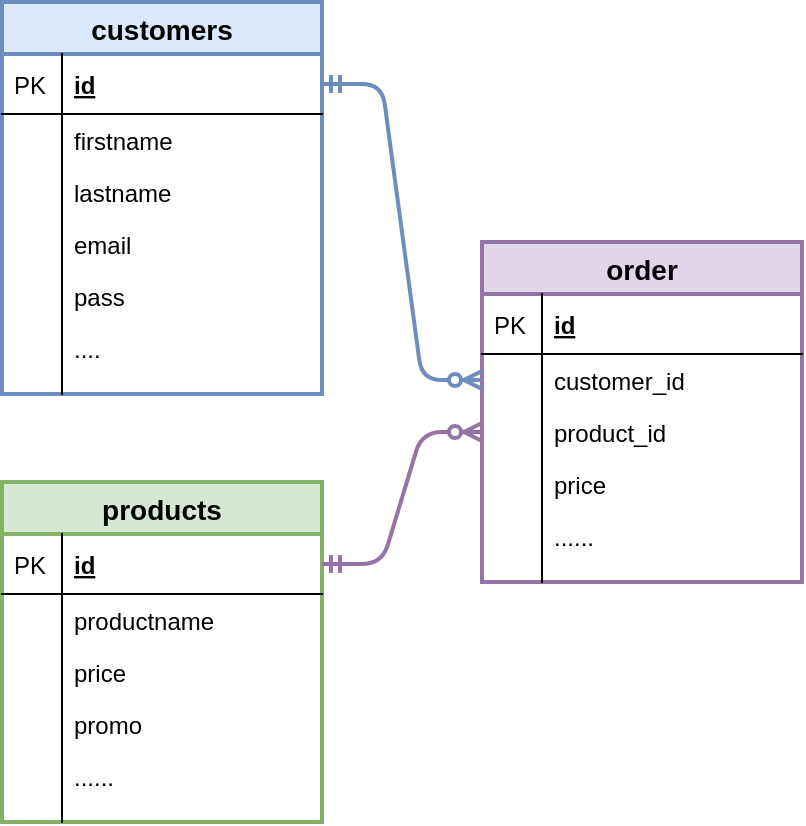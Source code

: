 <mxfile version="12.5.5" type="device"><diagram id="HwVywKCZfOesjMXDWjDW" name="Page-1"><mxGraphModel dx="946" dy="491" grid="1" gridSize="10" guides="1" tooltips="1" connect="1" arrows="1" fold="1" page="1" pageScale="1" pageWidth="3000" pageHeight="3000" math="0" shadow="0"><root><mxCell id="0"/><mxCell id="1" parent="0"/><mxCell id="SPVzJ4BakUbrIqQicxPI-1" value="customers" style="swimlane;fontStyle=1;childLayout=stackLayout;horizontal=1;startSize=26;fillColor=#dae8fc;horizontalStack=0;resizeParent=1;resizeParentMax=0;resizeLast=0;collapsible=1;marginBottom=0;swimlaneFillColor=#ffffff;align=center;fontSize=14;strokeWidth=2;strokeColor=#6c8ebf;" vertex="1" parent="1"><mxGeometry x="120" y="40" width="160" height="196" as="geometry"/></mxCell><mxCell id="SPVzJ4BakUbrIqQicxPI-2" value="id" style="shape=partialRectangle;top=0;left=0;right=0;bottom=1;align=left;verticalAlign=middle;fillColor=none;spacingLeft=34;spacingRight=4;overflow=hidden;rotatable=0;points=[[0,0.5],[1,0.5]];portConstraint=eastwest;dropTarget=0;fontStyle=5;fontSize=12;" vertex="1" parent="SPVzJ4BakUbrIqQicxPI-1"><mxGeometry y="26" width="160" height="30" as="geometry"/></mxCell><mxCell id="SPVzJ4BakUbrIqQicxPI-3" value="PK" style="shape=partialRectangle;top=0;left=0;bottom=0;fillColor=none;align=left;verticalAlign=middle;spacingLeft=4;spacingRight=4;overflow=hidden;rotatable=0;points=[];portConstraint=eastwest;part=1;fontSize=12;" vertex="1" connectable="0" parent="SPVzJ4BakUbrIqQicxPI-2"><mxGeometry width="30" height="30" as="geometry"/></mxCell><mxCell id="SPVzJ4BakUbrIqQicxPI-4" value="firstname" style="shape=partialRectangle;top=0;left=0;right=0;bottom=0;align=left;verticalAlign=top;fillColor=none;spacingLeft=34;spacingRight=4;overflow=hidden;rotatable=0;points=[[0,0.5],[1,0.5]];portConstraint=eastwest;dropTarget=0;fontSize=12;" vertex="1" parent="SPVzJ4BakUbrIqQicxPI-1"><mxGeometry y="56" width="160" height="26" as="geometry"/></mxCell><mxCell id="SPVzJ4BakUbrIqQicxPI-5" value="" style="shape=partialRectangle;top=0;left=0;bottom=0;fillColor=none;align=left;verticalAlign=top;spacingLeft=4;spacingRight=4;overflow=hidden;rotatable=0;points=[];portConstraint=eastwest;part=1;fontSize=12;" vertex="1" connectable="0" parent="SPVzJ4BakUbrIqQicxPI-4"><mxGeometry width="30" height="26" as="geometry"/></mxCell><mxCell id="SPVzJ4BakUbrIqQicxPI-6" value="lastname" style="shape=partialRectangle;top=0;left=0;right=0;bottom=0;align=left;verticalAlign=top;fillColor=none;spacingLeft=34;spacingRight=4;overflow=hidden;rotatable=0;points=[[0,0.5],[1,0.5]];portConstraint=eastwest;dropTarget=0;fontSize=12;" vertex="1" parent="SPVzJ4BakUbrIqQicxPI-1"><mxGeometry y="82" width="160" height="26" as="geometry"/></mxCell><mxCell id="SPVzJ4BakUbrIqQicxPI-7" value="" style="shape=partialRectangle;top=0;left=0;bottom=0;fillColor=none;align=left;verticalAlign=top;spacingLeft=4;spacingRight=4;overflow=hidden;rotatable=0;points=[];portConstraint=eastwest;part=1;fontSize=12;" vertex="1" connectable="0" parent="SPVzJ4BakUbrIqQicxPI-6"><mxGeometry width="30" height="26" as="geometry"/></mxCell><mxCell id="SPVzJ4BakUbrIqQicxPI-8" value="email" style="shape=partialRectangle;top=0;left=0;right=0;bottom=0;align=left;verticalAlign=top;fillColor=none;spacingLeft=34;spacingRight=4;overflow=hidden;rotatable=0;points=[[0,0.5],[1,0.5]];portConstraint=eastwest;dropTarget=0;fontSize=12;" vertex="1" parent="SPVzJ4BakUbrIqQicxPI-1"><mxGeometry y="108" width="160" height="26" as="geometry"/></mxCell><mxCell id="SPVzJ4BakUbrIqQicxPI-9" value="" style="shape=partialRectangle;top=0;left=0;bottom=0;fillColor=none;align=left;verticalAlign=top;spacingLeft=4;spacingRight=4;overflow=hidden;rotatable=0;points=[];portConstraint=eastwest;part=1;fontSize=12;" vertex="1" connectable="0" parent="SPVzJ4BakUbrIqQicxPI-8"><mxGeometry width="30" height="26" as="geometry"/></mxCell><mxCell id="SPVzJ4BakUbrIqQicxPI-25" value="pass" style="shape=partialRectangle;top=0;left=0;right=0;bottom=0;align=left;verticalAlign=top;fillColor=none;spacingLeft=34;spacingRight=4;overflow=hidden;rotatable=0;points=[[0,0.5],[1,0.5]];portConstraint=eastwest;dropTarget=0;fontSize=12;" vertex="1" parent="SPVzJ4BakUbrIqQicxPI-1"><mxGeometry y="134" width="160" height="26" as="geometry"/></mxCell><mxCell id="SPVzJ4BakUbrIqQicxPI-26" value="" style="shape=partialRectangle;top=0;left=0;bottom=0;fillColor=none;align=left;verticalAlign=top;spacingLeft=4;spacingRight=4;overflow=hidden;rotatable=0;points=[];portConstraint=eastwest;part=1;fontSize=12;" vertex="1" connectable="0" parent="SPVzJ4BakUbrIqQicxPI-25"><mxGeometry width="30" height="26" as="geometry"/></mxCell><mxCell id="SPVzJ4BakUbrIqQicxPI-27" value="...." style="shape=partialRectangle;top=0;left=0;right=0;bottom=0;align=left;verticalAlign=top;fillColor=none;spacingLeft=34;spacingRight=4;overflow=hidden;rotatable=0;points=[[0,0.5],[1,0.5]];portConstraint=eastwest;dropTarget=0;fontSize=12;" vertex="1" parent="SPVzJ4BakUbrIqQicxPI-1"><mxGeometry y="160" width="160" height="26" as="geometry"/></mxCell><mxCell id="SPVzJ4BakUbrIqQicxPI-28" value="" style="shape=partialRectangle;top=0;left=0;bottom=0;fillColor=none;align=left;verticalAlign=top;spacingLeft=4;spacingRight=4;overflow=hidden;rotatable=0;points=[];portConstraint=eastwest;part=1;fontSize=12;" vertex="1" connectable="0" parent="SPVzJ4BakUbrIqQicxPI-27"><mxGeometry width="30" height="26" as="geometry"/></mxCell><mxCell id="SPVzJ4BakUbrIqQicxPI-10" value="" style="shape=partialRectangle;top=0;left=0;right=0;bottom=0;align=left;verticalAlign=top;fillColor=none;spacingLeft=34;spacingRight=4;overflow=hidden;rotatable=0;points=[[0,0.5],[1,0.5]];portConstraint=eastwest;dropTarget=0;fontSize=12;" vertex="1" parent="SPVzJ4BakUbrIqQicxPI-1"><mxGeometry y="186" width="160" height="10" as="geometry"/></mxCell><mxCell id="SPVzJ4BakUbrIqQicxPI-11" value="" style="shape=partialRectangle;top=0;left=0;bottom=0;fillColor=none;align=left;verticalAlign=top;spacingLeft=4;spacingRight=4;overflow=hidden;rotatable=0;points=[];portConstraint=eastwest;part=1;fontSize=12;" vertex="1" connectable="0" parent="SPVzJ4BakUbrIqQicxPI-10"><mxGeometry width="30" height="10" as="geometry"/></mxCell><mxCell id="SPVzJ4BakUbrIqQicxPI-12" value="products" style="swimlane;fontStyle=1;childLayout=stackLayout;horizontal=1;startSize=26;fillColor=#d5e8d4;horizontalStack=0;resizeParent=1;resizeParentMax=0;resizeLast=0;collapsible=1;marginBottom=0;swimlaneFillColor=#ffffff;align=center;fontSize=14;strokeWidth=2;strokeColor=#82b366;" vertex="1" parent="1"><mxGeometry x="120" y="280" width="160" height="170" as="geometry"/></mxCell><mxCell id="SPVzJ4BakUbrIqQicxPI-13" value="id" style="shape=partialRectangle;top=0;left=0;right=0;bottom=1;align=left;verticalAlign=middle;fillColor=none;spacingLeft=34;spacingRight=4;overflow=hidden;rotatable=0;points=[[0,0.5],[1,0.5]];portConstraint=eastwest;dropTarget=0;fontStyle=5;fontSize=12;" vertex="1" parent="SPVzJ4BakUbrIqQicxPI-12"><mxGeometry y="26" width="160" height="30" as="geometry"/></mxCell><mxCell id="SPVzJ4BakUbrIqQicxPI-14" value="PK" style="shape=partialRectangle;top=0;left=0;bottom=0;fillColor=none;align=left;verticalAlign=middle;spacingLeft=4;spacingRight=4;overflow=hidden;rotatable=0;points=[];portConstraint=eastwest;part=1;fontSize=12;" vertex="1" connectable="0" parent="SPVzJ4BakUbrIqQicxPI-13"><mxGeometry width="30" height="30" as="geometry"/></mxCell><mxCell id="SPVzJ4BakUbrIqQicxPI-15" value="productname" style="shape=partialRectangle;top=0;left=0;right=0;bottom=0;align=left;verticalAlign=top;fillColor=none;spacingLeft=34;spacingRight=4;overflow=hidden;rotatable=0;points=[[0,0.5],[1,0.5]];portConstraint=eastwest;dropTarget=0;fontSize=12;" vertex="1" parent="SPVzJ4BakUbrIqQicxPI-12"><mxGeometry y="56" width="160" height="26" as="geometry"/></mxCell><mxCell id="SPVzJ4BakUbrIqQicxPI-16" value="" style="shape=partialRectangle;top=0;left=0;bottom=0;fillColor=none;align=left;verticalAlign=top;spacingLeft=4;spacingRight=4;overflow=hidden;rotatable=0;points=[];portConstraint=eastwest;part=1;fontSize=12;" vertex="1" connectable="0" parent="SPVzJ4BakUbrIqQicxPI-15"><mxGeometry width="30" height="26" as="geometry"/></mxCell><mxCell id="SPVzJ4BakUbrIqQicxPI-17" value="price" style="shape=partialRectangle;top=0;left=0;right=0;bottom=0;align=left;verticalAlign=top;fillColor=none;spacingLeft=34;spacingRight=4;overflow=hidden;rotatable=0;points=[[0,0.5],[1,0.5]];portConstraint=eastwest;dropTarget=0;fontSize=12;" vertex="1" parent="SPVzJ4BakUbrIqQicxPI-12"><mxGeometry y="82" width="160" height="26" as="geometry"/></mxCell><mxCell id="SPVzJ4BakUbrIqQicxPI-18" value="" style="shape=partialRectangle;top=0;left=0;bottom=0;fillColor=none;align=left;verticalAlign=top;spacingLeft=4;spacingRight=4;overflow=hidden;rotatable=0;points=[];portConstraint=eastwest;part=1;fontSize=12;" vertex="1" connectable="0" parent="SPVzJ4BakUbrIqQicxPI-17"><mxGeometry width="30" height="26" as="geometry"/></mxCell><mxCell id="SPVzJ4BakUbrIqQicxPI-19" value="promo" style="shape=partialRectangle;top=0;left=0;right=0;bottom=0;align=left;verticalAlign=top;fillColor=none;spacingLeft=34;spacingRight=4;overflow=hidden;rotatable=0;points=[[0,0.5],[1,0.5]];portConstraint=eastwest;dropTarget=0;fontSize=12;" vertex="1" parent="SPVzJ4BakUbrIqQicxPI-12"><mxGeometry y="108" width="160" height="26" as="geometry"/></mxCell><mxCell id="SPVzJ4BakUbrIqQicxPI-20" value="" style="shape=partialRectangle;top=0;left=0;bottom=0;fillColor=none;align=left;verticalAlign=top;spacingLeft=4;spacingRight=4;overflow=hidden;rotatable=0;points=[];portConstraint=eastwest;part=1;fontSize=12;" vertex="1" connectable="0" parent="SPVzJ4BakUbrIqQicxPI-19"><mxGeometry width="30" height="26" as="geometry"/></mxCell><mxCell id="SPVzJ4BakUbrIqQicxPI-23" value="......" style="shape=partialRectangle;top=0;left=0;right=0;bottom=0;align=left;verticalAlign=top;fillColor=none;spacingLeft=34;spacingRight=4;overflow=hidden;rotatable=0;points=[[0,0.5],[1,0.5]];portConstraint=eastwest;dropTarget=0;fontSize=12;" vertex="1" parent="SPVzJ4BakUbrIqQicxPI-12"><mxGeometry y="134" width="160" height="26" as="geometry"/></mxCell><mxCell id="SPVzJ4BakUbrIqQicxPI-24" value="" style="shape=partialRectangle;top=0;left=0;bottom=0;fillColor=none;align=left;verticalAlign=top;spacingLeft=4;spacingRight=4;overflow=hidden;rotatable=0;points=[];portConstraint=eastwest;part=1;fontSize=12;" vertex="1" connectable="0" parent="SPVzJ4BakUbrIqQicxPI-23"><mxGeometry width="30" height="26" as="geometry"/></mxCell><mxCell id="SPVzJ4BakUbrIqQicxPI-21" value="" style="shape=partialRectangle;top=0;left=0;right=0;bottom=0;align=left;verticalAlign=top;fillColor=none;spacingLeft=34;spacingRight=4;overflow=hidden;rotatable=0;points=[[0,0.5],[1,0.5]];portConstraint=eastwest;dropTarget=0;fontSize=12;" vertex="1" parent="SPVzJ4BakUbrIqQicxPI-12"><mxGeometry y="160" width="160" height="10" as="geometry"/></mxCell><mxCell id="SPVzJ4BakUbrIqQicxPI-22" value="" style="shape=partialRectangle;top=0;left=0;bottom=0;fillColor=none;align=left;verticalAlign=top;spacingLeft=4;spacingRight=4;overflow=hidden;rotatable=0;points=[];portConstraint=eastwest;part=1;fontSize=12;" vertex="1" connectable="0" parent="SPVzJ4BakUbrIqQicxPI-21"><mxGeometry width="30" height="10" as="geometry"/></mxCell><mxCell id="SPVzJ4BakUbrIqQicxPI-29" value="order" style="swimlane;fontStyle=1;childLayout=stackLayout;horizontal=1;startSize=26;fillColor=#e1d5e7;horizontalStack=0;resizeParent=1;resizeParentMax=0;resizeLast=0;collapsible=1;marginBottom=0;swimlaneFillColor=#ffffff;align=center;fontSize=14;strokeWidth=2;strokeColor=#9673a6;" vertex="1" parent="1"><mxGeometry x="360" y="160" width="160" height="170" as="geometry"/></mxCell><mxCell id="SPVzJ4BakUbrIqQicxPI-30" value="id" style="shape=partialRectangle;top=0;left=0;right=0;bottom=1;align=left;verticalAlign=middle;fillColor=none;spacingLeft=34;spacingRight=4;overflow=hidden;rotatable=0;points=[[0,0.5],[1,0.5]];portConstraint=eastwest;dropTarget=0;fontStyle=5;fontSize=12;" vertex="1" parent="SPVzJ4BakUbrIqQicxPI-29"><mxGeometry y="26" width="160" height="30" as="geometry"/></mxCell><mxCell id="SPVzJ4BakUbrIqQicxPI-31" value="PK" style="shape=partialRectangle;top=0;left=0;bottom=0;fillColor=none;align=left;verticalAlign=middle;spacingLeft=4;spacingRight=4;overflow=hidden;rotatable=0;points=[];portConstraint=eastwest;part=1;fontSize=12;" vertex="1" connectable="0" parent="SPVzJ4BakUbrIqQicxPI-30"><mxGeometry width="30" height="30" as="geometry"/></mxCell><mxCell id="SPVzJ4BakUbrIqQicxPI-32" value="customer_id" style="shape=partialRectangle;top=0;left=0;right=0;bottom=0;align=left;verticalAlign=top;fillColor=none;spacingLeft=34;spacingRight=4;overflow=hidden;rotatable=0;points=[[0,0.5],[1,0.5]];portConstraint=eastwest;dropTarget=0;fontSize=12;" vertex="1" parent="SPVzJ4BakUbrIqQicxPI-29"><mxGeometry y="56" width="160" height="26" as="geometry"/></mxCell><mxCell id="SPVzJ4BakUbrIqQicxPI-33" value="" style="shape=partialRectangle;top=0;left=0;bottom=0;fillColor=none;align=left;verticalAlign=top;spacingLeft=4;spacingRight=4;overflow=hidden;rotatable=0;points=[];portConstraint=eastwest;part=1;fontSize=12;" vertex="1" connectable="0" parent="SPVzJ4BakUbrIqQicxPI-32"><mxGeometry width="30" height="26" as="geometry"/></mxCell><mxCell id="SPVzJ4BakUbrIqQicxPI-34" value="product_id" style="shape=partialRectangle;top=0;left=0;right=0;bottom=0;align=left;verticalAlign=top;fillColor=none;spacingLeft=34;spacingRight=4;overflow=hidden;rotatable=0;points=[[0,0.5],[1,0.5]];portConstraint=eastwest;dropTarget=0;fontSize=12;" vertex="1" parent="SPVzJ4BakUbrIqQicxPI-29"><mxGeometry y="82" width="160" height="26" as="geometry"/></mxCell><mxCell id="SPVzJ4BakUbrIqQicxPI-35" value="" style="shape=partialRectangle;top=0;left=0;bottom=0;fillColor=none;align=left;verticalAlign=top;spacingLeft=4;spacingRight=4;overflow=hidden;rotatable=0;points=[];portConstraint=eastwest;part=1;fontSize=12;" vertex="1" connectable="0" parent="SPVzJ4BakUbrIqQicxPI-34"><mxGeometry width="30" height="26" as="geometry"/></mxCell><mxCell id="SPVzJ4BakUbrIqQicxPI-36" value="price" style="shape=partialRectangle;top=0;left=0;right=0;bottom=0;align=left;verticalAlign=top;fillColor=none;spacingLeft=34;spacingRight=4;overflow=hidden;rotatable=0;points=[[0,0.5],[1,0.5]];portConstraint=eastwest;dropTarget=0;fontSize=12;" vertex="1" parent="SPVzJ4BakUbrIqQicxPI-29"><mxGeometry y="108" width="160" height="26" as="geometry"/></mxCell><mxCell id="SPVzJ4BakUbrIqQicxPI-37" value="" style="shape=partialRectangle;top=0;left=0;bottom=0;fillColor=none;align=left;verticalAlign=top;spacingLeft=4;spacingRight=4;overflow=hidden;rotatable=0;points=[];portConstraint=eastwest;part=1;fontSize=12;" vertex="1" connectable="0" parent="SPVzJ4BakUbrIqQicxPI-36"><mxGeometry width="30" height="26" as="geometry"/></mxCell><mxCell id="SPVzJ4BakUbrIqQicxPI-38" value="......" style="shape=partialRectangle;top=0;left=0;right=0;bottom=0;align=left;verticalAlign=top;fillColor=none;spacingLeft=34;spacingRight=4;overflow=hidden;rotatable=0;points=[[0,0.5],[1,0.5]];portConstraint=eastwest;dropTarget=0;fontSize=12;" vertex="1" parent="SPVzJ4BakUbrIqQicxPI-29"><mxGeometry y="134" width="160" height="26" as="geometry"/></mxCell><mxCell id="SPVzJ4BakUbrIqQicxPI-39" value="" style="shape=partialRectangle;top=0;left=0;bottom=0;fillColor=none;align=left;verticalAlign=top;spacingLeft=4;spacingRight=4;overflow=hidden;rotatable=0;points=[];portConstraint=eastwest;part=1;fontSize=12;" vertex="1" connectable="0" parent="SPVzJ4BakUbrIqQicxPI-38"><mxGeometry width="30" height="26" as="geometry"/></mxCell><mxCell id="SPVzJ4BakUbrIqQicxPI-40" value="" style="shape=partialRectangle;top=0;left=0;right=0;bottom=0;align=left;verticalAlign=top;fillColor=none;spacingLeft=34;spacingRight=4;overflow=hidden;rotatable=0;points=[[0,0.5],[1,0.5]];portConstraint=eastwest;dropTarget=0;fontSize=12;" vertex="1" parent="SPVzJ4BakUbrIqQicxPI-29"><mxGeometry y="160" width="160" height="10" as="geometry"/></mxCell><mxCell id="SPVzJ4BakUbrIqQicxPI-41" value="" style="shape=partialRectangle;top=0;left=0;bottom=0;fillColor=none;align=left;verticalAlign=top;spacingLeft=4;spacingRight=4;overflow=hidden;rotatable=0;points=[];portConstraint=eastwest;part=1;fontSize=12;" vertex="1" connectable="0" parent="SPVzJ4BakUbrIqQicxPI-40"><mxGeometry width="30" height="10" as="geometry"/></mxCell><mxCell id="SPVzJ4BakUbrIqQicxPI-42" value="" style="edgeStyle=entityRelationEdgeStyle;fontSize=12;html=1;endArrow=ERzeroToMany;startArrow=ERmandOne;entryX=0;entryY=0.5;entryDx=0;entryDy=0;exitX=1;exitY=0.5;exitDx=0;exitDy=0;strokeWidth=2;fillColor=#dae8fc;strokeColor=#6c8ebf;endFill=1;" edge="1" parent="1" source="SPVzJ4BakUbrIqQicxPI-2" target="SPVzJ4BakUbrIqQicxPI-32"><mxGeometry width="100" height="100" relative="1" as="geometry"><mxPoint x="120" y="570" as="sourcePoint"/><mxPoint x="220" y="470" as="targetPoint"/></mxGeometry></mxCell><mxCell id="SPVzJ4BakUbrIqQicxPI-43" value="" style="edgeStyle=entityRelationEdgeStyle;fontSize=12;html=1;endArrow=ERzeroToMany;startArrow=ERmandOne;entryX=0;entryY=0.5;entryDx=0;entryDy=0;exitX=1;exitY=0.5;exitDx=0;exitDy=0;strokeWidth=2;fillColor=#e1d5e7;strokeColor=#9673a6;endFill=1;" edge="1" parent="1" source="SPVzJ4BakUbrIqQicxPI-13" target="SPVzJ4BakUbrIqQicxPI-34"><mxGeometry width="100" height="100" relative="1" as="geometry"><mxPoint x="290" y="91" as="sourcePoint"/><mxPoint x="370" y="239" as="targetPoint"/></mxGeometry></mxCell></root></mxGraphModel></diagram></mxfile>